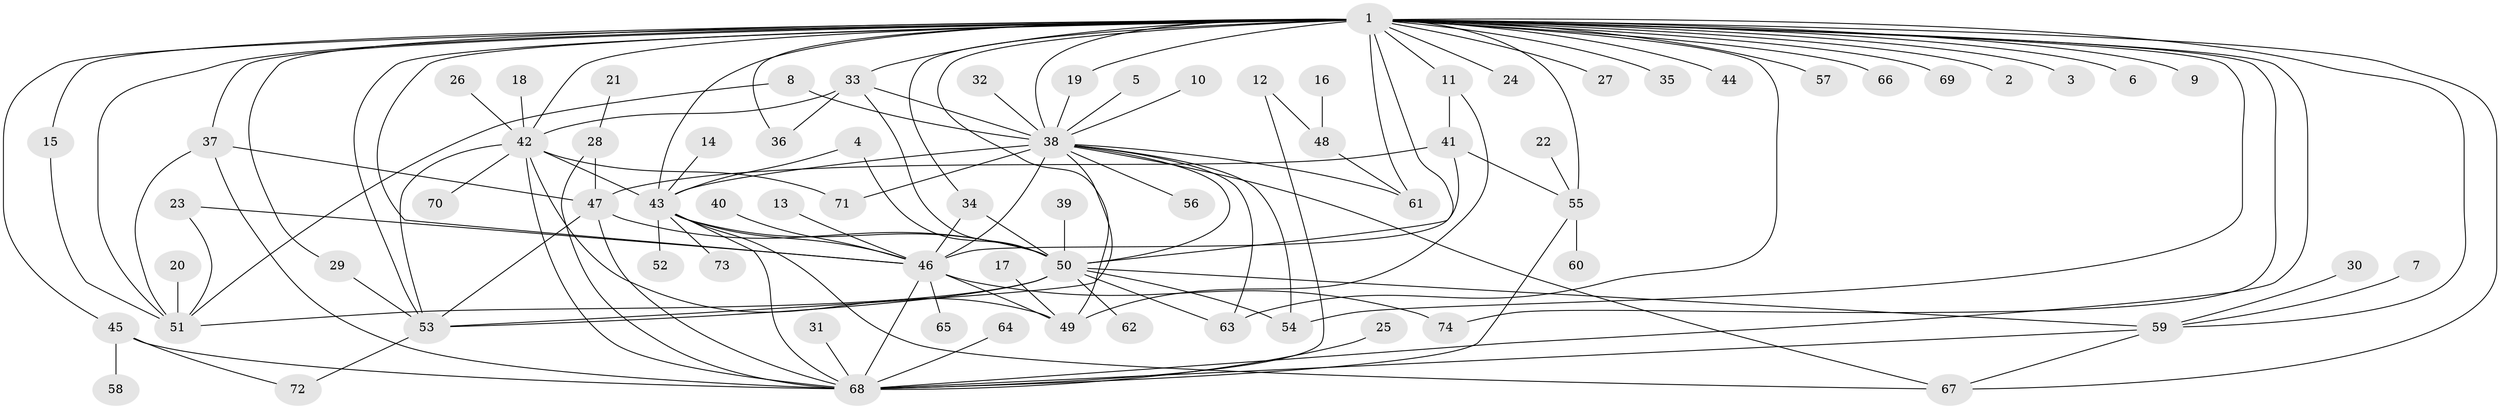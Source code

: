 // original degree distribution, {38: 0.00684931506849315, 14: 0.00684931506849315, 5: 0.0547945205479452, 15: 0.00684931506849315, 6: 0.02054794520547945, 1: 0.4178082191780822, 3: 0.13013698630136986, 12: 0.00684931506849315, 13: 0.00684931506849315, 8: 0.0136986301369863, 9: 0.0136986301369863, 2: 0.2465753424657534, 19: 0.00684931506849315, 4: 0.04794520547945205, 10: 0.00684931506849315, 7: 0.00684931506849315}
// Generated by graph-tools (version 1.1) at 2025/26/03/09/25 03:26:04]
// undirected, 74 vertices, 126 edges
graph export_dot {
graph [start="1"]
  node [color=gray90,style=filled];
  1;
  2;
  3;
  4;
  5;
  6;
  7;
  8;
  9;
  10;
  11;
  12;
  13;
  14;
  15;
  16;
  17;
  18;
  19;
  20;
  21;
  22;
  23;
  24;
  25;
  26;
  27;
  28;
  29;
  30;
  31;
  32;
  33;
  34;
  35;
  36;
  37;
  38;
  39;
  40;
  41;
  42;
  43;
  44;
  45;
  46;
  47;
  48;
  49;
  50;
  51;
  52;
  53;
  54;
  55;
  56;
  57;
  58;
  59;
  60;
  61;
  62;
  63;
  64;
  65;
  66;
  67;
  68;
  69;
  70;
  71;
  72;
  73;
  74;
  1 -- 2 [weight=1.0];
  1 -- 3 [weight=1.0];
  1 -- 6 [weight=1.0];
  1 -- 9 [weight=1.0];
  1 -- 11 [weight=1.0];
  1 -- 15 [weight=1.0];
  1 -- 19 [weight=2.0];
  1 -- 24 [weight=1.0];
  1 -- 27 [weight=1.0];
  1 -- 29 [weight=1.0];
  1 -- 33 [weight=1.0];
  1 -- 34 [weight=1.0];
  1 -- 35 [weight=1.0];
  1 -- 36 [weight=1.0];
  1 -- 37 [weight=1.0];
  1 -- 38 [weight=5.0];
  1 -- 42 [weight=2.0];
  1 -- 43 [weight=2.0];
  1 -- 44 [weight=1.0];
  1 -- 45 [weight=1.0];
  1 -- 46 [weight=1.0];
  1 -- 49 [weight=1.0];
  1 -- 50 [weight=1.0];
  1 -- 51 [weight=2.0];
  1 -- 53 [weight=1.0];
  1 -- 54 [weight=2.0];
  1 -- 55 [weight=1.0];
  1 -- 57 [weight=1.0];
  1 -- 59 [weight=1.0];
  1 -- 61 [weight=1.0];
  1 -- 63 [weight=2.0];
  1 -- 66 [weight=1.0];
  1 -- 67 [weight=2.0];
  1 -- 68 [weight=1.0];
  1 -- 69 [weight=1.0];
  1 -- 74 [weight=1.0];
  4 -- 43 [weight=1.0];
  4 -- 50 [weight=1.0];
  5 -- 38 [weight=1.0];
  7 -- 59 [weight=1.0];
  8 -- 38 [weight=1.0];
  8 -- 51 [weight=1.0];
  10 -- 38 [weight=1.0];
  11 -- 41 [weight=1.0];
  11 -- 49 [weight=1.0];
  12 -- 48 [weight=1.0];
  12 -- 68 [weight=1.0];
  13 -- 46 [weight=1.0];
  14 -- 43 [weight=1.0];
  15 -- 51 [weight=1.0];
  16 -- 48 [weight=1.0];
  17 -- 49 [weight=1.0];
  18 -- 42 [weight=1.0];
  19 -- 38 [weight=1.0];
  20 -- 51 [weight=1.0];
  21 -- 28 [weight=1.0];
  22 -- 55 [weight=1.0];
  23 -- 46 [weight=1.0];
  23 -- 51 [weight=1.0];
  25 -- 68 [weight=1.0];
  26 -- 42 [weight=1.0];
  28 -- 47 [weight=1.0];
  28 -- 68 [weight=1.0];
  29 -- 53 [weight=1.0];
  30 -- 59 [weight=1.0];
  31 -- 68 [weight=1.0];
  32 -- 38 [weight=1.0];
  33 -- 36 [weight=1.0];
  33 -- 38 [weight=1.0];
  33 -- 42 [weight=2.0];
  33 -- 50 [weight=1.0];
  34 -- 46 [weight=1.0];
  34 -- 50 [weight=1.0];
  37 -- 47 [weight=1.0];
  37 -- 51 [weight=1.0];
  37 -- 68 [weight=1.0];
  38 -- 43 [weight=1.0];
  38 -- 46 [weight=1.0];
  38 -- 50 [weight=1.0];
  38 -- 53 [weight=1.0];
  38 -- 54 [weight=1.0];
  38 -- 56 [weight=1.0];
  38 -- 61 [weight=1.0];
  38 -- 63 [weight=1.0];
  38 -- 67 [weight=2.0];
  38 -- 71 [weight=1.0];
  39 -- 50 [weight=1.0];
  40 -- 46 [weight=1.0];
  41 -- 46 [weight=1.0];
  41 -- 47 [weight=1.0];
  41 -- 55 [weight=1.0];
  42 -- 43 [weight=1.0];
  42 -- 49 [weight=1.0];
  42 -- 53 [weight=1.0];
  42 -- 68 [weight=1.0];
  42 -- 70 [weight=1.0];
  42 -- 71 [weight=1.0];
  43 -- 46 [weight=1.0];
  43 -- 50 [weight=1.0];
  43 -- 52 [weight=1.0];
  43 -- 67 [weight=1.0];
  43 -- 68 [weight=1.0];
  43 -- 73 [weight=1.0];
  45 -- 58 [weight=1.0];
  45 -- 68 [weight=1.0];
  45 -- 72 [weight=1.0];
  46 -- 49 [weight=1.0];
  46 -- 65 [weight=1.0];
  46 -- 68 [weight=1.0];
  46 -- 74 [weight=1.0];
  47 -- 50 [weight=1.0];
  47 -- 53 [weight=1.0];
  47 -- 68 [weight=1.0];
  48 -- 61 [weight=1.0];
  50 -- 51 [weight=1.0];
  50 -- 53 [weight=2.0];
  50 -- 54 [weight=1.0];
  50 -- 59 [weight=1.0];
  50 -- 62 [weight=2.0];
  50 -- 63 [weight=1.0];
  53 -- 72 [weight=1.0];
  55 -- 60 [weight=1.0];
  55 -- 68 [weight=1.0];
  59 -- 67 [weight=1.0];
  59 -- 68 [weight=1.0];
  64 -- 68 [weight=1.0];
}
